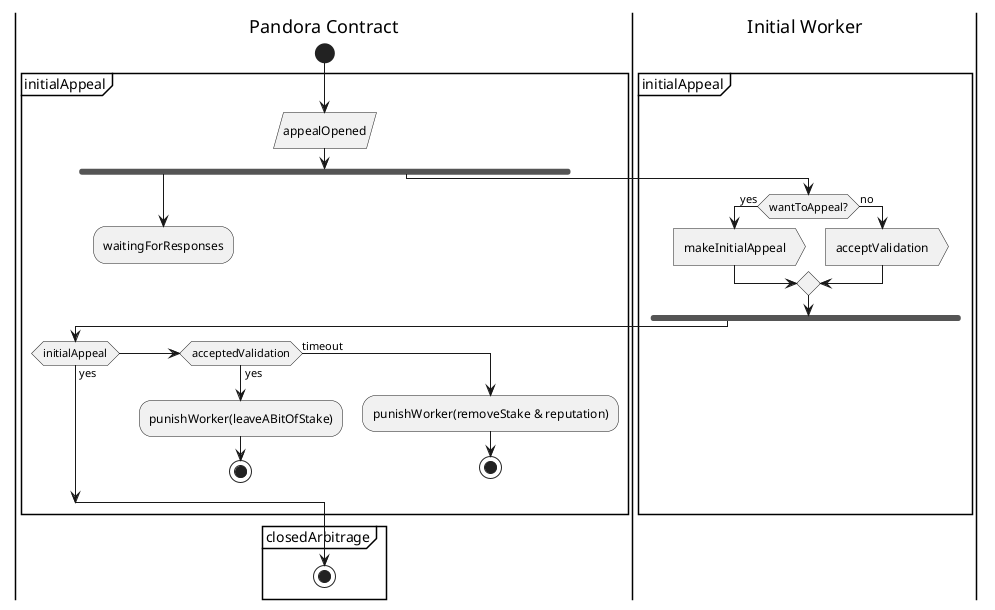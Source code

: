 @startuml
|Pandora Contract|
|Initial Worker|

|Pandora Contract|
start

partition initialAppeal {
  :appealOpened/
  fork
    :waitingForResponses;
    detach
  fork again
    |Initial Worker|
    if (wantToAppeal?) then (yes)
      :makeInitialAppeal>
    else (no)
      :acceptValidation>
    endif
  end fork

  |Pandora Contract|
  if (initialAppeal) then (yes)
  elseif (acceptedValidation) then (yes)
    :punishWorker(leaveABitOfStake);
    stop
  else (timeout)
    :punishWorker(removeStake & reputation);
    stop
  endif
}

partition closedArbitrage {
  stop
}
@enduml
